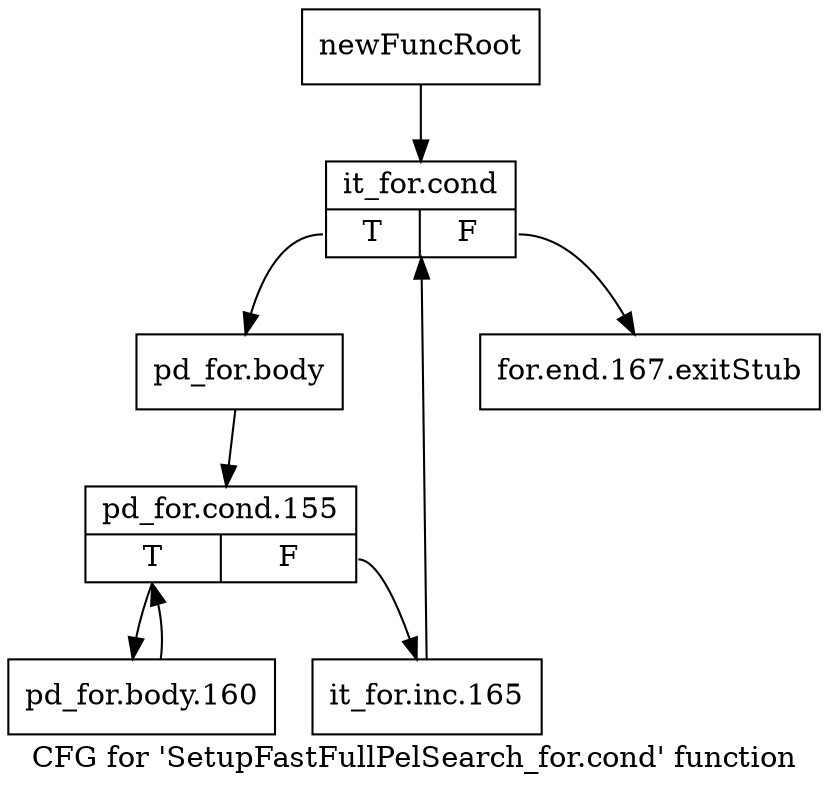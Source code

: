 digraph "CFG for 'SetupFastFullPelSearch_for.cond' function" {
	label="CFG for 'SetupFastFullPelSearch_for.cond' function";

	Node0x2557ba0 [shape=record,label="{newFuncRoot}"];
	Node0x2557ba0 -> Node0x2887fb0;
	Node0x2887f60 [shape=record,label="{for.end.167.exitStub}"];
	Node0x2887fb0 [shape=record,label="{it_for.cond|{<s0>T|<s1>F}}"];
	Node0x2887fb0:s0 -> Node0x2888000;
	Node0x2887fb0:s1 -> Node0x2887f60;
	Node0x2888000 [shape=record,label="{pd_for.body}"];
	Node0x2888000 -> Node0x2888050;
	Node0x2888050 [shape=record,label="{pd_for.cond.155|{<s0>T|<s1>F}}"];
	Node0x2888050:s0 -> Node0x28880f0;
	Node0x2888050:s1 -> Node0x28880a0;
	Node0x28880a0 [shape=record,label="{it_for.inc.165}"];
	Node0x28880a0 -> Node0x2887fb0;
	Node0x28880f0 [shape=record,label="{pd_for.body.160}"];
	Node0x28880f0 -> Node0x2888050;
}
